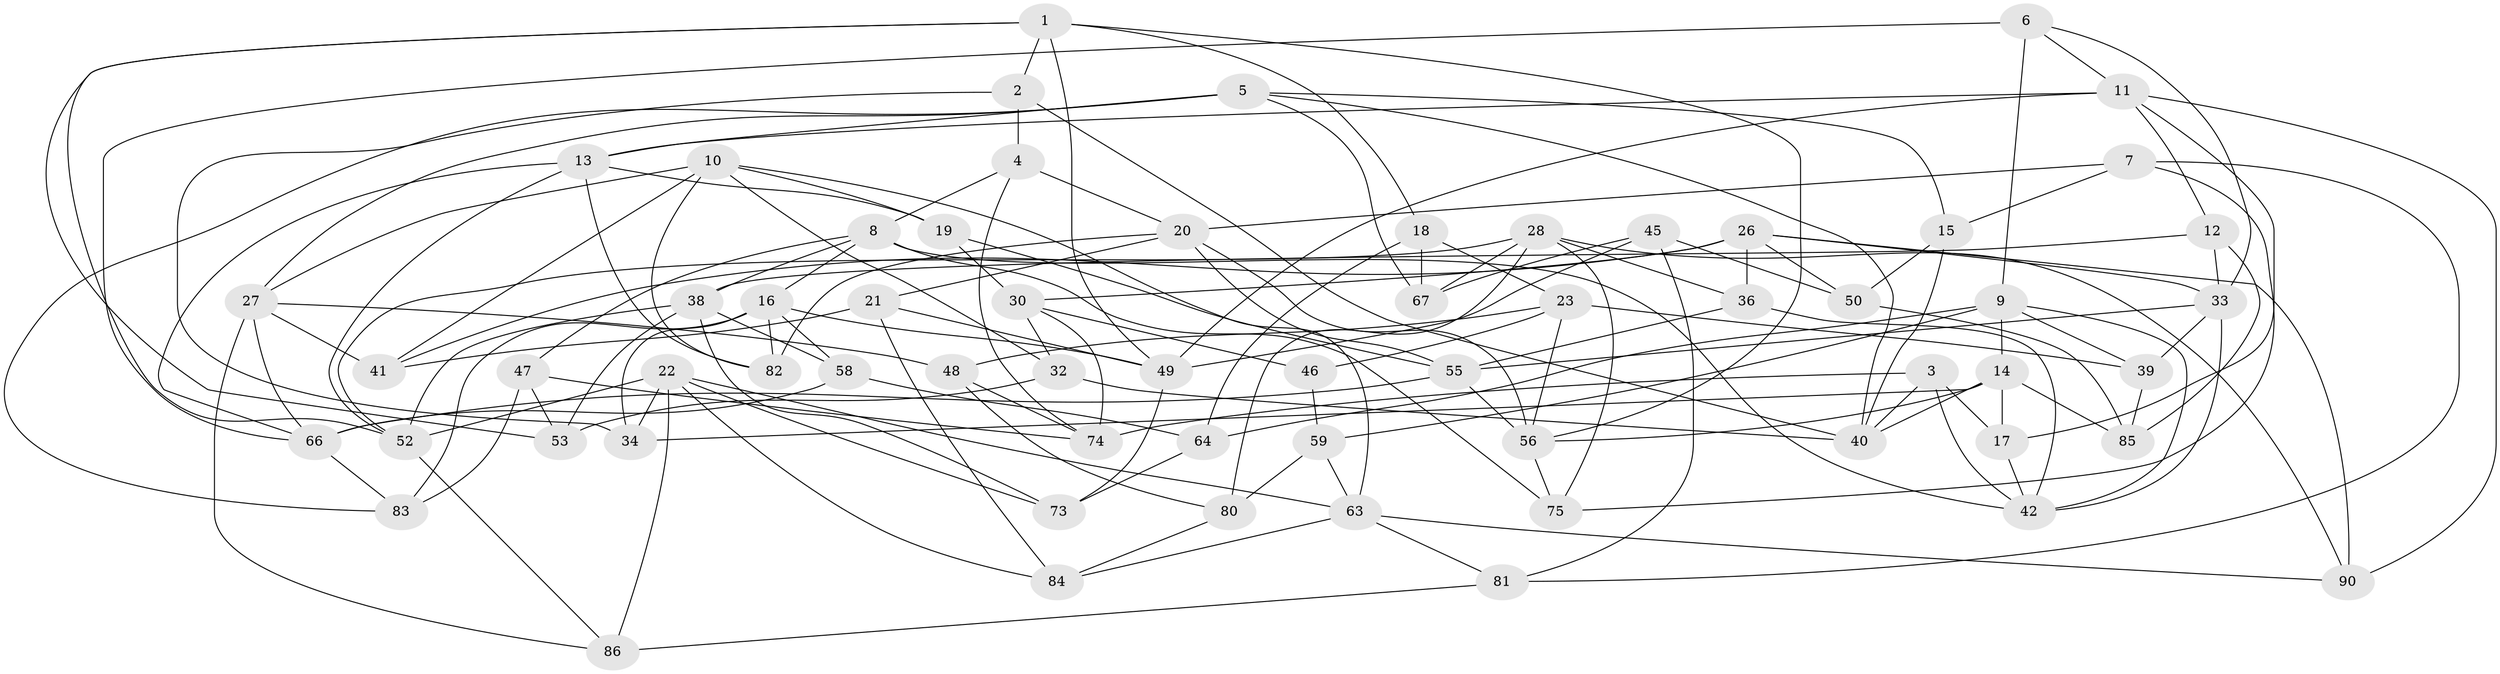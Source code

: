 // Generated by graph-tools (version 1.1) at 2025/24/03/03/25 07:24:26]
// undirected, 63 vertices, 151 edges
graph export_dot {
graph [start="1"]
  node [color=gray90,style=filled];
  1 [super="+44"];
  2;
  3;
  4;
  5 [super="+51"];
  6;
  7;
  8 [super="+57"];
  9 [super="+24"];
  10 [super="+35"];
  11 [super="+87"];
  12;
  13 [super="+37"];
  14 [super="+54"];
  15;
  16 [super="+25"];
  17;
  18;
  19;
  20 [super="+43"];
  21;
  22 [super="+31"];
  23 [super="+88"];
  26 [super="+60"];
  27 [super="+29"];
  28 [super="+72"];
  30 [super="+76"];
  32;
  33 [super="+62"];
  34;
  36;
  38 [super="+70"];
  39;
  40 [super="+65"];
  41;
  42 [super="+78"];
  45;
  46;
  47;
  48;
  49 [super="+89"];
  50;
  52 [super="+69"];
  53;
  55 [super="+61"];
  56 [super="+71"];
  58;
  59;
  63 [super="+79"];
  64;
  66 [super="+68"];
  67;
  73;
  74 [super="+77"];
  75;
  80;
  81;
  82;
  83;
  84;
  85;
  86;
  90;
  1 -- 53;
  1 -- 18;
  1 -- 2;
  1 -- 56;
  1 -- 49;
  1 -- 52;
  2 -- 4;
  2 -- 34;
  2 -- 40;
  3 -- 74;
  3 -- 17;
  3 -- 42;
  3 -- 40;
  4 -- 20;
  4 -- 8;
  4 -- 74;
  5 -- 83;
  5 -- 27;
  5 -- 13;
  5 -- 40;
  5 -- 67;
  5 -- 15;
  6 -- 66;
  6 -- 11;
  6 -- 9;
  6 -- 33;
  7 -- 75;
  7 -- 81;
  7 -- 15;
  7 -- 20;
  8 -- 75;
  8 -- 16;
  8 -- 42;
  8 -- 47;
  8 -- 38;
  9 -- 64;
  9 -- 39;
  9 -- 14;
  9 -- 59;
  9 -- 42;
  10 -- 19;
  10 -- 27;
  10 -- 32;
  10 -- 41;
  10 -- 82;
  10 -- 63;
  11 -- 12;
  11 -- 17;
  11 -- 49;
  11 -- 90;
  11 -- 13;
  12 -- 38;
  12 -- 85;
  12 -- 33;
  13 -- 52;
  13 -- 19;
  13 -- 82;
  13 -- 66;
  14 -- 56;
  14 -- 85;
  14 -- 40;
  14 -- 17;
  14 -- 34;
  15 -- 50;
  15 -- 40;
  16 -- 49;
  16 -- 83;
  16 -- 58;
  16 -- 34;
  16 -- 82;
  17 -- 42;
  18 -- 67;
  18 -- 64;
  18 -- 23;
  19 -- 30;
  19 -- 55;
  20 -- 82;
  20 -- 55;
  20 -- 21;
  20 -- 56;
  21 -- 41;
  21 -- 84;
  21 -- 49;
  22 -- 73;
  22 -- 52;
  22 -- 34;
  22 -- 86;
  22 -- 84;
  22 -- 63;
  23 -- 46 [weight=2];
  23 -- 39;
  23 -- 48;
  23 -- 56;
  26 -- 41;
  26 -- 36;
  26 -- 90;
  26 -- 33;
  26 -- 50;
  26 -- 30;
  27 -- 86;
  27 -- 48;
  27 -- 41;
  27 -- 66;
  28 -- 36;
  28 -- 90;
  28 -- 67;
  28 -- 80;
  28 -- 75;
  28 -- 52;
  30 -- 74 [weight=2];
  30 -- 32;
  30 -- 46;
  32 -- 40;
  32 -- 53;
  33 -- 55;
  33 -- 39;
  33 -- 42;
  36 -- 42;
  36 -- 55;
  38 -- 53;
  38 -- 73;
  38 -- 58;
  38 -- 52;
  39 -- 85;
  45 -- 81;
  45 -- 50;
  45 -- 67;
  45 -- 49;
  46 -- 59;
  47 -- 83;
  47 -- 53;
  47 -- 74;
  48 -- 74;
  48 -- 80;
  49 -- 73;
  50 -- 85;
  52 -- 86;
  55 -- 56;
  55 -- 66;
  56 -- 75;
  58 -- 64;
  58 -- 66;
  59 -- 80;
  59 -- 63;
  63 -- 81;
  63 -- 90;
  63 -- 84;
  64 -- 73;
  66 -- 83;
  80 -- 84;
  81 -- 86;
}

